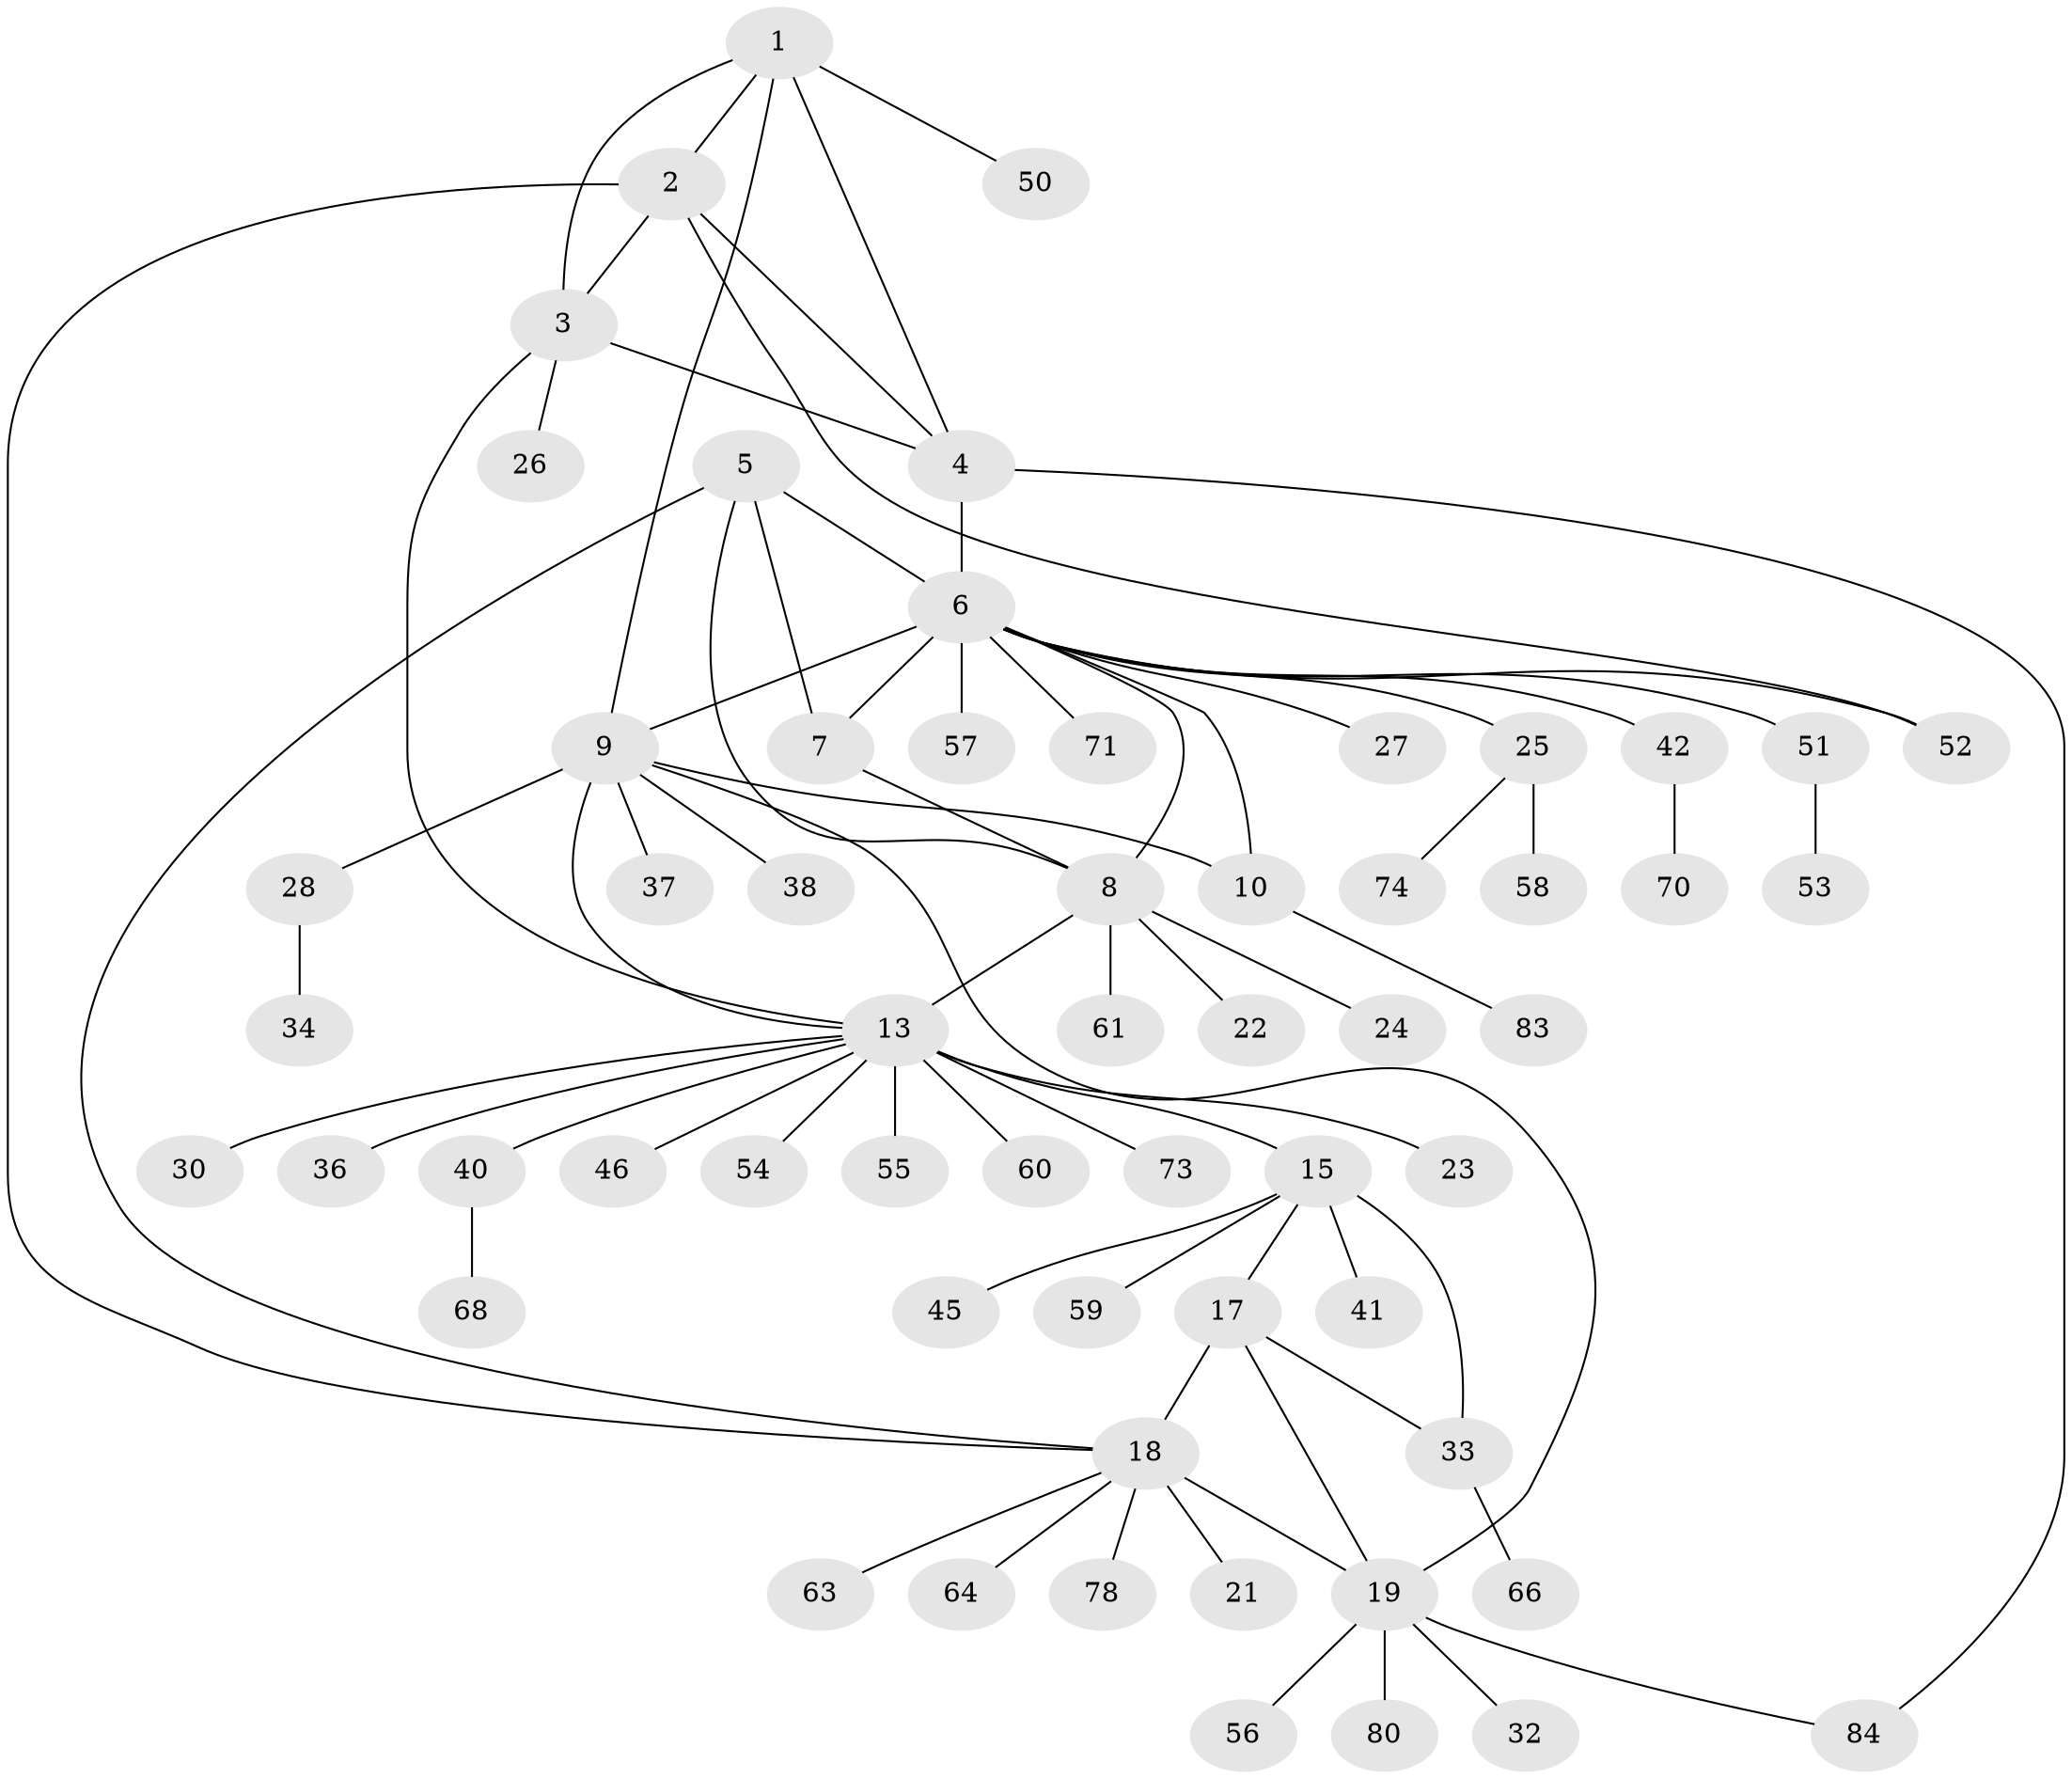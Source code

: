 // original degree distribution, {5: 0.09523809523809523, 6: 0.03571428571428571, 9: 0.011904761904761904, 3: 0.047619047619047616, 8: 0.023809523809523808, 7: 0.047619047619047616, 11: 0.011904761904761904, 1: 0.5238095238095238, 2: 0.19047619047619047, 4: 0.011904761904761904}
// Generated by graph-tools (version 1.1) at 2025/11/02/27/25 16:11:37]
// undirected, 59 vertices, 75 edges
graph export_dot {
graph [start="1"]
  node [color=gray90,style=filled];
  1 [super="+29"];
  2 [super="+31"];
  3 [super="+79"];
  4 [super="+67"];
  5 [super="+39"];
  6 [super="+11"];
  7;
  8 [super="+76"];
  9 [super="+12"];
  10 [super="+81"];
  13 [super="+14"];
  15 [super="+16"];
  17;
  18 [super="+20"];
  19 [super="+47"];
  21;
  22;
  23;
  24 [super="+72"];
  25 [super="+49"];
  26;
  27 [super="+75"];
  28;
  30 [super="+35"];
  32 [super="+44"];
  33 [super="+65"];
  34 [super="+43"];
  36;
  37;
  38;
  40 [super="+48"];
  41;
  42 [super="+62"];
  45;
  46;
  50 [super="+82"];
  51;
  52;
  53 [super="+77"];
  54;
  55;
  56;
  57;
  58;
  59;
  60;
  61 [super="+69"];
  63;
  64;
  66;
  68;
  70;
  71;
  73;
  74;
  78;
  80;
  83;
  84;
  1 -- 2;
  1 -- 3;
  1 -- 4;
  1 -- 9;
  1 -- 50;
  2 -- 3;
  2 -- 4;
  2 -- 18;
  2 -- 52;
  3 -- 4;
  3 -- 13;
  3 -- 26;
  4 -- 6;
  4 -- 84;
  5 -- 6;
  5 -- 7;
  5 -- 8;
  5 -- 18;
  6 -- 7;
  6 -- 8;
  6 -- 27;
  6 -- 51;
  6 -- 52;
  6 -- 57;
  6 -- 42;
  6 -- 71;
  6 -- 9 [weight=2];
  6 -- 10;
  6 -- 25;
  7 -- 8;
  8 -- 13;
  8 -- 22;
  8 -- 24;
  8 -- 61;
  9 -- 10 [weight=2];
  9 -- 19;
  9 -- 28;
  9 -- 37;
  9 -- 38;
  9 -- 13;
  10 -- 83;
  13 -- 15 [weight=4];
  13 -- 30;
  13 -- 40;
  13 -- 54;
  13 -- 55;
  13 -- 60;
  13 -- 73;
  13 -- 36;
  13 -- 23;
  13 -- 46;
  15 -- 41;
  15 -- 45;
  15 -- 17;
  15 -- 59;
  15 -- 33;
  17 -- 18 [weight=2];
  17 -- 19;
  17 -- 33;
  18 -- 19 [weight=2];
  18 -- 21;
  18 -- 64;
  18 -- 78;
  18 -- 63;
  19 -- 32;
  19 -- 80;
  19 -- 84;
  19 -- 56;
  25 -- 58;
  25 -- 74;
  28 -- 34;
  33 -- 66;
  40 -- 68;
  42 -- 70;
  51 -- 53;
}
